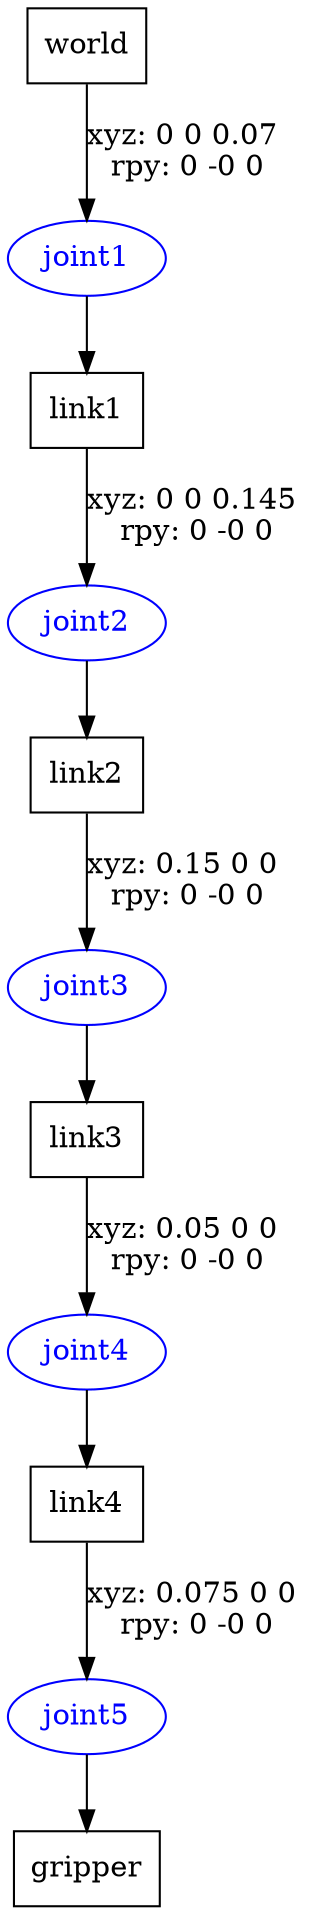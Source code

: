 digraph G {
node [shape=box];
"world" [label="world"];
"link1" [label="link1"];
"link2" [label="link2"];
"link3" [label="link3"];
"link4" [label="link4"];
"gripper" [label="gripper"];
node [shape=ellipse, color=blue, fontcolor=blue];
"world" -> "joint1" [label="xyz: 0 0 0.07 \nrpy: 0 -0 0"]
"joint1" -> "link1"
"link1" -> "joint2" [label="xyz: 0 0 0.145 \nrpy: 0 -0 0"]
"joint2" -> "link2"
"link2" -> "joint3" [label="xyz: 0.15 0 0 \nrpy: 0 -0 0"]
"joint3" -> "link3"
"link3" -> "joint4" [label="xyz: 0.05 0 0 \nrpy: 0 -0 0"]
"joint4" -> "link4"
"link4" -> "joint5" [label="xyz: 0.075 0 0 \nrpy: 0 -0 0"]
"joint5" -> "gripper"
}
